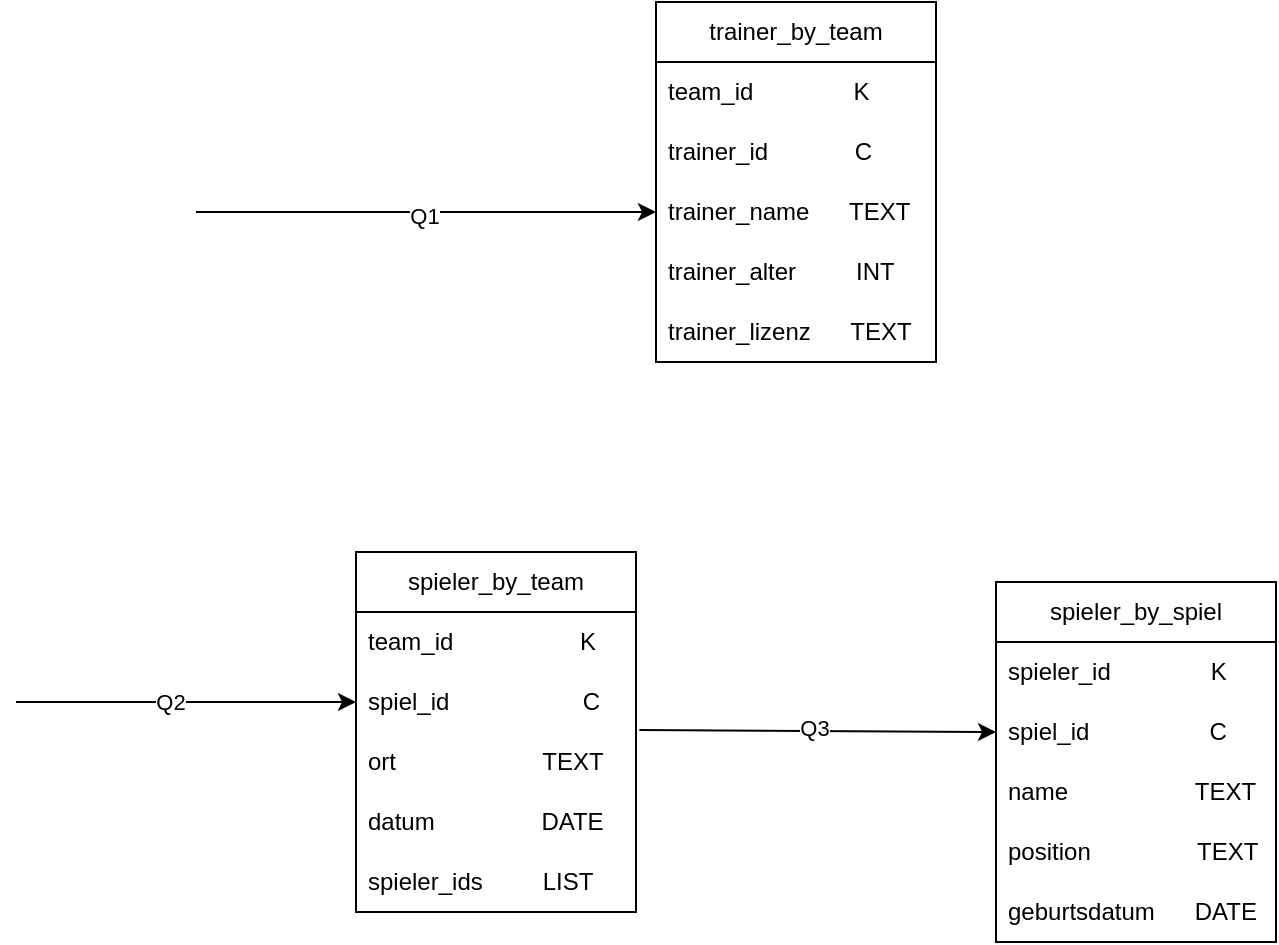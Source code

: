 <mxfile version="27.0.6">
  <diagram name="Seite-1" id="EH-Pw5K1nJqvhJEXLntj">
    <mxGraphModel dx="1605" dy="460" grid="1" gridSize="10" guides="1" tooltips="1" connect="1" arrows="1" fold="1" page="1" pageScale="1" pageWidth="827" pageHeight="1169" math="0" shadow="0">
      <root>
        <mxCell id="0" />
        <mxCell id="1" parent="0" />
        <mxCell id="YTWJqzhrAFUWEPYHraty-1" value="trainer_by_team" style="swimlane;fontStyle=0;childLayout=stackLayout;horizontal=1;startSize=30;horizontalStack=0;resizeParent=1;resizeParentMax=0;resizeLast=0;collapsible=1;marginBottom=0;whiteSpace=wrap;html=1;" vertex="1" parent="1">
          <mxGeometry x="300" y="250" width="140" height="180" as="geometry" />
        </mxCell>
        <mxCell id="YTWJqzhrAFUWEPYHraty-2" value="team_id&amp;nbsp; &amp;nbsp; &amp;nbsp; &amp;nbsp; &amp;nbsp; &amp;nbsp; &amp;nbsp; &amp;nbsp;K" style="text;strokeColor=none;fillColor=none;align=left;verticalAlign=middle;spacingLeft=4;spacingRight=4;overflow=hidden;points=[[0,0.5],[1,0.5]];portConstraint=eastwest;rotatable=0;whiteSpace=wrap;html=1;" vertex="1" parent="YTWJqzhrAFUWEPYHraty-1">
          <mxGeometry y="30" width="140" height="30" as="geometry" />
        </mxCell>
        <mxCell id="YTWJqzhrAFUWEPYHraty-3" value="trainer_id&amp;nbsp; &amp;nbsp; &amp;nbsp; &amp;nbsp; &amp;nbsp; &amp;nbsp; &amp;nbsp;C&amp;nbsp; &amp;nbsp; &amp;nbsp; &amp;nbsp;" style="text;strokeColor=none;fillColor=none;align=left;verticalAlign=middle;spacingLeft=4;spacingRight=4;overflow=hidden;points=[[0,0.5],[1,0.5]];portConstraint=eastwest;rotatable=0;whiteSpace=wrap;html=1;" vertex="1" parent="YTWJqzhrAFUWEPYHraty-1">
          <mxGeometry y="60" width="140" height="30" as="geometry" />
        </mxCell>
        <mxCell id="YTWJqzhrAFUWEPYHraty-4" value="trainer_name&amp;nbsp; &amp;nbsp; &amp;nbsp; TEXT" style="text;strokeColor=none;fillColor=none;align=left;verticalAlign=middle;spacingLeft=4;spacingRight=4;overflow=hidden;points=[[0,0.5],[1,0.5]];portConstraint=eastwest;rotatable=0;whiteSpace=wrap;html=1;" vertex="1" parent="YTWJqzhrAFUWEPYHraty-1">
          <mxGeometry y="90" width="140" height="30" as="geometry" />
        </mxCell>
        <mxCell id="YTWJqzhrAFUWEPYHraty-13" value="trainer_alter&amp;nbsp; &amp;nbsp; &amp;nbsp; &amp;nbsp; &amp;nbsp;INT" style="text;strokeColor=none;fillColor=none;align=left;verticalAlign=middle;spacingLeft=4;spacingRight=4;overflow=hidden;points=[[0,0.5],[1,0.5]];portConstraint=eastwest;rotatable=0;whiteSpace=wrap;html=1;" vertex="1" parent="YTWJqzhrAFUWEPYHraty-1">
          <mxGeometry y="120" width="140" height="30" as="geometry" />
        </mxCell>
        <mxCell id="YTWJqzhrAFUWEPYHraty-14" value="trainer_lizenz&amp;nbsp; &amp;nbsp; &amp;nbsp; TEXT" style="text;strokeColor=none;fillColor=none;align=left;verticalAlign=middle;spacingLeft=4;spacingRight=4;overflow=hidden;points=[[0,0.5],[1,0.5]];portConstraint=eastwest;rotatable=0;whiteSpace=wrap;html=1;" vertex="1" parent="YTWJqzhrAFUWEPYHraty-1">
          <mxGeometry y="150" width="140" height="30" as="geometry" />
        </mxCell>
        <mxCell id="YTWJqzhrAFUWEPYHraty-5" value="spieler_by_spiel" style="swimlane;fontStyle=0;childLayout=stackLayout;horizontal=1;startSize=30;horizontalStack=0;resizeParent=1;resizeParentMax=0;resizeLast=0;collapsible=1;marginBottom=0;whiteSpace=wrap;html=1;" vertex="1" parent="1">
          <mxGeometry x="470" y="540" width="140" height="180" as="geometry" />
        </mxCell>
        <mxCell id="YTWJqzhrAFUWEPYHraty-6" value="spieler_id&amp;nbsp; &amp;nbsp; &amp;nbsp; &amp;nbsp; &amp;nbsp; &amp;nbsp; &amp;nbsp; &amp;nbsp;K" style="text;strokeColor=none;fillColor=none;align=left;verticalAlign=middle;spacingLeft=4;spacingRight=4;overflow=hidden;points=[[0,0.5],[1,0.5]];portConstraint=eastwest;rotatable=0;whiteSpace=wrap;html=1;" vertex="1" parent="YTWJqzhrAFUWEPYHraty-5">
          <mxGeometry y="30" width="140" height="30" as="geometry" />
        </mxCell>
        <mxCell id="YTWJqzhrAFUWEPYHraty-7" value="spiel_id&amp;nbsp; &amp;nbsp; &amp;nbsp; &amp;nbsp; &amp;nbsp; &amp;nbsp; &amp;nbsp; &amp;nbsp; &amp;nbsp; C" style="text;strokeColor=none;fillColor=none;align=left;verticalAlign=middle;spacingLeft=4;spacingRight=4;overflow=hidden;points=[[0,0.5],[1,0.5]];portConstraint=eastwest;rotatable=0;whiteSpace=wrap;html=1;" vertex="1" parent="YTWJqzhrAFUWEPYHraty-5">
          <mxGeometry y="60" width="140" height="30" as="geometry" />
        </mxCell>
        <mxCell id="YTWJqzhrAFUWEPYHraty-8" value="name&amp;nbsp; &amp;nbsp; &amp;nbsp; &amp;nbsp; &amp;nbsp; &amp;nbsp; &amp;nbsp; &amp;nbsp; &amp;nbsp; &amp;nbsp;TEXT" style="text;strokeColor=none;fillColor=none;align=left;verticalAlign=middle;spacingLeft=4;spacingRight=4;overflow=hidden;points=[[0,0.5],[1,0.5]];portConstraint=eastwest;rotatable=0;whiteSpace=wrap;html=1;" vertex="1" parent="YTWJqzhrAFUWEPYHraty-5">
          <mxGeometry y="90" width="140" height="30" as="geometry" />
        </mxCell>
        <mxCell id="YTWJqzhrAFUWEPYHraty-17" value="position&amp;nbsp; &amp;nbsp; &amp;nbsp; &amp;nbsp; &amp;nbsp; &amp;nbsp; &amp;nbsp; &amp;nbsp; TEXT" style="text;strokeColor=none;fillColor=none;align=left;verticalAlign=middle;spacingLeft=4;spacingRight=4;overflow=hidden;points=[[0,0.5],[1,0.5]];portConstraint=eastwest;rotatable=0;whiteSpace=wrap;html=1;" vertex="1" parent="YTWJqzhrAFUWEPYHraty-5">
          <mxGeometry y="120" width="140" height="30" as="geometry" />
        </mxCell>
        <mxCell id="YTWJqzhrAFUWEPYHraty-18" value="geburtsdatum&amp;nbsp; &amp;nbsp; &amp;nbsp; DATE" style="text;strokeColor=none;fillColor=none;align=left;verticalAlign=middle;spacingLeft=4;spacingRight=4;overflow=hidden;points=[[0,0.5],[1,0.5]];portConstraint=eastwest;rotatable=0;whiteSpace=wrap;html=1;" vertex="1" parent="YTWJqzhrAFUWEPYHraty-5">
          <mxGeometry y="150" width="140" height="30" as="geometry" />
        </mxCell>
        <mxCell id="YTWJqzhrAFUWEPYHraty-9" value="spieler_by_team" style="swimlane;fontStyle=0;childLayout=stackLayout;horizontal=1;startSize=30;horizontalStack=0;resizeParent=1;resizeParentMax=0;resizeLast=0;collapsible=1;marginBottom=0;whiteSpace=wrap;html=1;" vertex="1" parent="1">
          <mxGeometry x="150" y="525" width="140" height="180" as="geometry" />
        </mxCell>
        <mxCell id="YTWJqzhrAFUWEPYHraty-10" value="team_id&amp;nbsp; &amp;nbsp; &amp;nbsp; &amp;nbsp; &amp;nbsp; &amp;nbsp; &amp;nbsp; &amp;nbsp; &amp;nbsp; &amp;nbsp;K" style="text;strokeColor=none;fillColor=none;align=left;verticalAlign=middle;spacingLeft=4;spacingRight=4;overflow=hidden;points=[[0,0.5],[1,0.5]];portConstraint=eastwest;rotatable=0;whiteSpace=wrap;html=1;" vertex="1" parent="YTWJqzhrAFUWEPYHraty-9">
          <mxGeometry y="30" width="140" height="30" as="geometry" />
        </mxCell>
        <mxCell id="YTWJqzhrAFUWEPYHraty-11" value="spiel_id&amp;nbsp; &amp;nbsp; &amp;nbsp; &amp;nbsp; &amp;nbsp; &amp;nbsp; &amp;nbsp; &amp;nbsp; &amp;nbsp; &amp;nbsp; C" style="text;strokeColor=none;fillColor=none;align=left;verticalAlign=middle;spacingLeft=4;spacingRight=4;overflow=hidden;points=[[0,0.5],[1,0.5]];portConstraint=eastwest;rotatable=0;whiteSpace=wrap;html=1;" vertex="1" parent="YTWJqzhrAFUWEPYHraty-9">
          <mxGeometry y="60" width="140" height="30" as="geometry" />
        </mxCell>
        <mxCell id="YTWJqzhrAFUWEPYHraty-12" value="ort&amp;nbsp; &amp;nbsp; &amp;nbsp; &amp;nbsp; &amp;nbsp; &amp;nbsp; &amp;nbsp; &amp;nbsp; &amp;nbsp; &amp;nbsp; &amp;nbsp; TEXT" style="text;strokeColor=none;fillColor=none;align=left;verticalAlign=middle;spacingLeft=4;spacingRight=4;overflow=hidden;points=[[0,0.5],[1,0.5]];portConstraint=eastwest;rotatable=0;whiteSpace=wrap;html=1;" vertex="1" parent="YTWJqzhrAFUWEPYHraty-9">
          <mxGeometry y="90" width="140" height="30" as="geometry" />
        </mxCell>
        <mxCell id="YTWJqzhrAFUWEPYHraty-15" value="datum&amp;nbsp; &amp;nbsp; &amp;nbsp; &amp;nbsp; &amp;nbsp; &amp;nbsp; &amp;nbsp; &amp;nbsp; DATE" style="text;strokeColor=none;fillColor=none;align=left;verticalAlign=middle;spacingLeft=4;spacingRight=4;overflow=hidden;points=[[0,0.5],[1,0.5]];portConstraint=eastwest;rotatable=0;whiteSpace=wrap;html=1;" vertex="1" parent="YTWJqzhrAFUWEPYHraty-9">
          <mxGeometry y="120" width="140" height="30" as="geometry" />
        </mxCell>
        <mxCell id="YTWJqzhrAFUWEPYHraty-16" value="spieler_ids&amp;nbsp; &amp;nbsp; &amp;nbsp; &amp;nbsp; &amp;nbsp;LIST" style="text;strokeColor=none;fillColor=none;align=left;verticalAlign=middle;spacingLeft=4;spacingRight=4;overflow=hidden;points=[[0,0.5],[1,0.5]];portConstraint=eastwest;rotatable=0;whiteSpace=wrap;html=1;" vertex="1" parent="YTWJqzhrAFUWEPYHraty-9">
          <mxGeometry y="150" width="140" height="30" as="geometry" />
        </mxCell>
        <mxCell id="YTWJqzhrAFUWEPYHraty-19" value="" style="endArrow=classic;html=1;rounded=0;entryX=0;entryY=0.5;entryDx=0;entryDy=0;" edge="1" parent="1" target="YTWJqzhrAFUWEPYHraty-4">
          <mxGeometry width="50" height="50" relative="1" as="geometry">
            <mxPoint x="70" y="355" as="sourcePoint" />
            <mxPoint x="430" y="520" as="targetPoint" />
          </mxGeometry>
        </mxCell>
        <mxCell id="YTWJqzhrAFUWEPYHraty-20" value="Q1" style="edgeLabel;html=1;align=center;verticalAlign=middle;resizable=0;points=[];" vertex="1" connectable="0" parent="YTWJqzhrAFUWEPYHraty-19">
          <mxGeometry x="-0.009" y="-2" relative="1" as="geometry">
            <mxPoint as="offset" />
          </mxGeometry>
        </mxCell>
        <mxCell id="YTWJqzhrAFUWEPYHraty-21" value="" style="endArrow=classic;html=1;rounded=0;entryX=0;entryY=0.5;entryDx=0;entryDy=0;exitX=1.012;exitY=0.967;exitDx=0;exitDy=0;exitPerimeter=0;" edge="1" parent="1" source="YTWJqzhrAFUWEPYHraty-11" target="YTWJqzhrAFUWEPYHraty-7">
          <mxGeometry width="50" height="50" relative="1" as="geometry">
            <mxPoint x="380" y="570" as="sourcePoint" />
            <mxPoint x="430" y="520" as="targetPoint" />
          </mxGeometry>
        </mxCell>
        <mxCell id="YTWJqzhrAFUWEPYHraty-22" value="Q3" style="edgeLabel;html=1;align=center;verticalAlign=middle;resizable=0;points=[];" vertex="1" connectable="0" parent="YTWJqzhrAFUWEPYHraty-21">
          <mxGeometry x="-0.022" y="2" relative="1" as="geometry">
            <mxPoint as="offset" />
          </mxGeometry>
        </mxCell>
        <mxCell id="YTWJqzhrAFUWEPYHraty-23" value="" style="endArrow=classic;html=1;rounded=0;entryX=0;entryY=0.5;entryDx=0;entryDy=0;" edge="1" parent="1" target="YTWJqzhrAFUWEPYHraty-11">
          <mxGeometry width="50" height="50" relative="1" as="geometry">
            <mxPoint x="-20" y="600" as="sourcePoint" />
            <mxPoint x="430" y="520" as="targetPoint" />
          </mxGeometry>
        </mxCell>
        <mxCell id="YTWJqzhrAFUWEPYHraty-24" value="Q2" style="edgeLabel;html=1;align=center;verticalAlign=middle;resizable=0;points=[];" vertex="1" connectable="0" parent="YTWJqzhrAFUWEPYHraty-23">
          <mxGeometry x="-0.102" relative="1" as="geometry">
            <mxPoint as="offset" />
          </mxGeometry>
        </mxCell>
      </root>
    </mxGraphModel>
  </diagram>
</mxfile>
